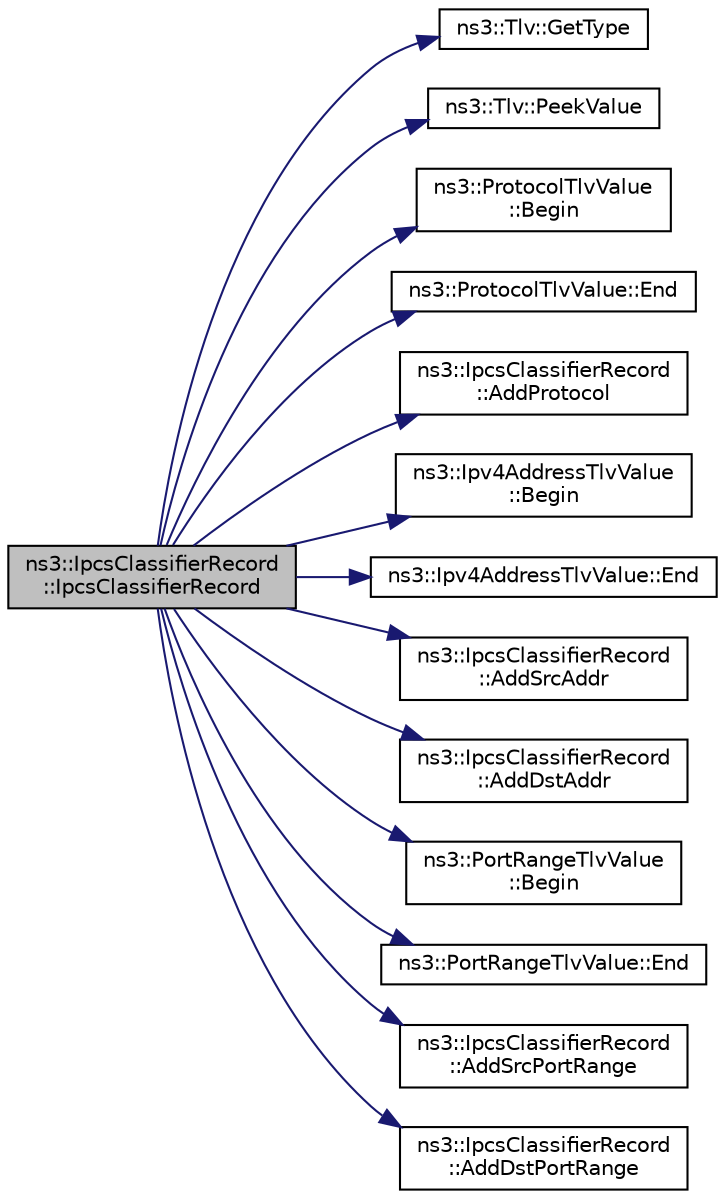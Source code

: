 digraph "ns3::IpcsClassifierRecord::IpcsClassifierRecord"
{
  edge [fontname="Helvetica",fontsize="10",labelfontname="Helvetica",labelfontsize="10"];
  node [fontname="Helvetica",fontsize="10",shape=record];
  rankdir="LR";
  Node1 [label="ns3::IpcsClassifierRecord\l::IpcsClassifierRecord",height=0.2,width=0.4,color="black", fillcolor="grey75", style="filled", fontcolor="black"];
  Node1 -> Node2 [color="midnightblue",fontsize="10",style="solid"];
  Node2 [label="ns3::Tlv::GetType",height=0.2,width=0.4,color="black", fillcolor="white", style="filled",URL="$d1/d1e/classns3_1_1Tlv.html#af04a5829d658dfb455b12bf2c5dbd303"];
  Node1 -> Node3 [color="midnightblue",fontsize="10",style="solid"];
  Node3 [label="ns3::Tlv::PeekValue",height=0.2,width=0.4,color="black", fillcolor="white", style="filled",URL="$d1/d1e/classns3_1_1Tlv.html#a8e14be15a99d51a19361a4e6574e2403"];
  Node1 -> Node4 [color="midnightblue",fontsize="10",style="solid"];
  Node4 [label="ns3::ProtocolTlvValue\l::Begin",height=0.2,width=0.4,color="black", fillcolor="white", style="filled",URL="$d7/de8/classns3_1_1ProtocolTlvValue.html#ad26b156210cf860bbf7be0eaa25f389b"];
  Node1 -> Node5 [color="midnightblue",fontsize="10",style="solid"];
  Node5 [label="ns3::ProtocolTlvValue::End",height=0.2,width=0.4,color="black", fillcolor="white", style="filled",URL="$d7/de8/classns3_1_1ProtocolTlvValue.html#a9d0439db6cb2eaf5d5de2f32b86912a8"];
  Node1 -> Node6 [color="midnightblue",fontsize="10",style="solid"];
  Node6 [label="ns3::IpcsClassifierRecord\l::AddProtocol",height=0.2,width=0.4,color="black", fillcolor="white", style="filled",URL="$d4/d4e/classns3_1_1IpcsClassifierRecord.html#af1a805afc2c131b82ef0ecc67d1f3b0d",tooltip="add a protocol to the classifier "];
  Node1 -> Node7 [color="midnightblue",fontsize="10",style="solid"];
  Node7 [label="ns3::Ipv4AddressTlvValue\l::Begin",height=0.2,width=0.4,color="black", fillcolor="white", style="filled",URL="$db/d0f/classns3_1_1Ipv4AddressTlvValue.html#a8d74d951f0b0eb19aa4eb326bc0c32c3"];
  Node1 -> Node8 [color="midnightblue",fontsize="10",style="solid"];
  Node8 [label="ns3::Ipv4AddressTlvValue::End",height=0.2,width=0.4,color="black", fillcolor="white", style="filled",URL="$db/d0f/classns3_1_1Ipv4AddressTlvValue.html#a080d2aae10a8a18d7704eed371c52cdd"];
  Node1 -> Node9 [color="midnightblue",fontsize="10",style="solid"];
  Node9 [label="ns3::IpcsClassifierRecord\l::AddSrcAddr",height=0.2,width=0.4,color="black", fillcolor="white", style="filled",URL="$d4/d4e/classns3_1_1IpcsClassifierRecord.html#aea39f328af19bd0a7462053e124d965d",tooltip="add a new source ip address to the classifier "];
  Node1 -> Node10 [color="midnightblue",fontsize="10",style="solid"];
  Node10 [label="ns3::IpcsClassifierRecord\l::AddDstAddr",height=0.2,width=0.4,color="black", fillcolor="white", style="filled",URL="$d4/d4e/classns3_1_1IpcsClassifierRecord.html#a69ec3e61c727e9995fe7b148f84b8dff",tooltip="add a new destination ip address to the classifier "];
  Node1 -> Node11 [color="midnightblue",fontsize="10",style="solid"];
  Node11 [label="ns3::PortRangeTlvValue\l::Begin",height=0.2,width=0.4,color="black", fillcolor="white", style="filled",URL="$dc/dbc/classns3_1_1PortRangeTlvValue.html#ac68f5adeab36baccbfcae71d4646a717"];
  Node1 -> Node12 [color="midnightblue",fontsize="10",style="solid"];
  Node12 [label="ns3::PortRangeTlvValue::End",height=0.2,width=0.4,color="black", fillcolor="white", style="filled",URL="$dc/dbc/classns3_1_1PortRangeTlvValue.html#a6257431e684159e512700c43ec3cba5e"];
  Node1 -> Node13 [color="midnightblue",fontsize="10",style="solid"];
  Node13 [label="ns3::IpcsClassifierRecord\l::AddSrcPortRange",height=0.2,width=0.4,color="black", fillcolor="white", style="filled",URL="$d4/d4e/classns3_1_1IpcsClassifierRecord.html#a9678d242143b031e0f4c22bcdec17b56",tooltip="add a range of source port to the classifier "];
  Node1 -> Node14 [color="midnightblue",fontsize="10",style="solid"];
  Node14 [label="ns3::IpcsClassifierRecord\l::AddDstPortRange",height=0.2,width=0.4,color="black", fillcolor="white", style="filled",URL="$d4/d4e/classns3_1_1IpcsClassifierRecord.html#adc2ea9aef9e0a3d57e4522698721ad7e",tooltip="add a range of destination port to the classifier "];
}
